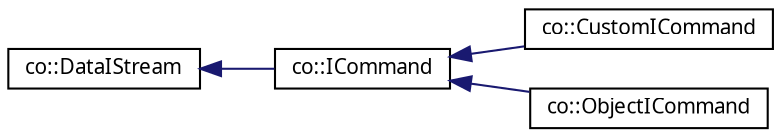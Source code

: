 digraph "Graphical Class Hierarchy"
{
  edge [fontname="Sans",fontsize="10",labelfontname="Sans",labelfontsize="10"];
  node [fontname="Sans",fontsize="10",shape=record];
  rankdir="LR";
  Node1 [label="co::DataIStream",height=0.2,width=0.4,color="black", fillcolor="white", style="filled",URL="$classco_1_1DataIStream.html",tooltip="A std::istream-like input data stream for binary data. "];
  Node1 -> Node2 [dir="back",color="midnightblue",fontsize="10",style="solid",fontname="Sans"];
  Node2 [label="co::ICommand",height=0.2,width=0.4,color="black", fillcolor="white", style="filled",URL="$classco_1_1ICommand.html",tooltip="A class managing received commands. "];
  Node2 -> Node3 [dir="back",color="midnightblue",fontsize="10",style="solid",fontname="Sans"];
  Node3 [label="co::CustomICommand",height=0.2,width=0.4,color="black", fillcolor="white", style="filled",URL="$classco_1_1CustomICommand.html",tooltip="An input command specialization for custom commands. "];
  Node2 -> Node4 [dir="back",color="midnightblue",fontsize="10",style="solid",fontname="Sans"];
  Node4 [label="co::ObjectICommand",height=0.2,width=0.4,color="black", fillcolor="white", style="filled",URL="$classco_1_1ObjectICommand.html",tooltip="An input command specialization for objects. "];
}

